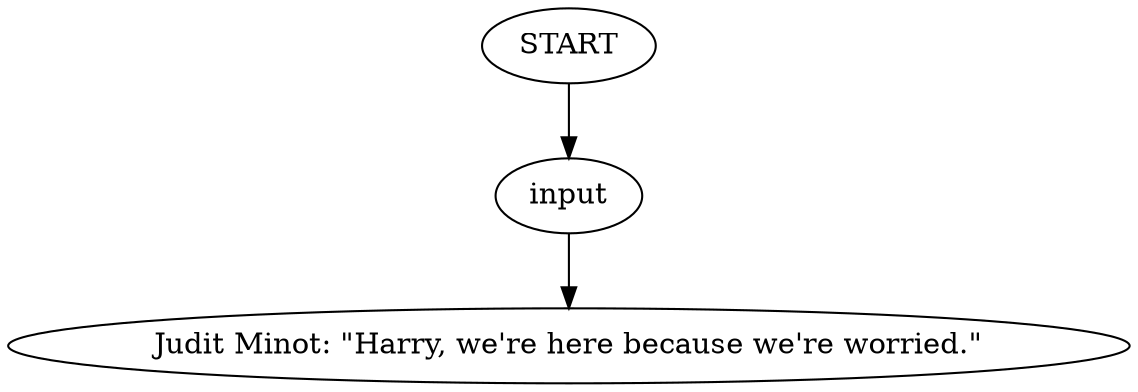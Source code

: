 # VILLAGE / JUDIT MINOT barks
# your old posse; formerly: horse faced woman
# ==================================================
digraph G {
	  0 [label="START"];
	  1 [label="input"];
	  3 [label="Judit Minot: \"Harry, we're here because we're worried.\""];
	  0 -> 1
	  1 -> 3
}

